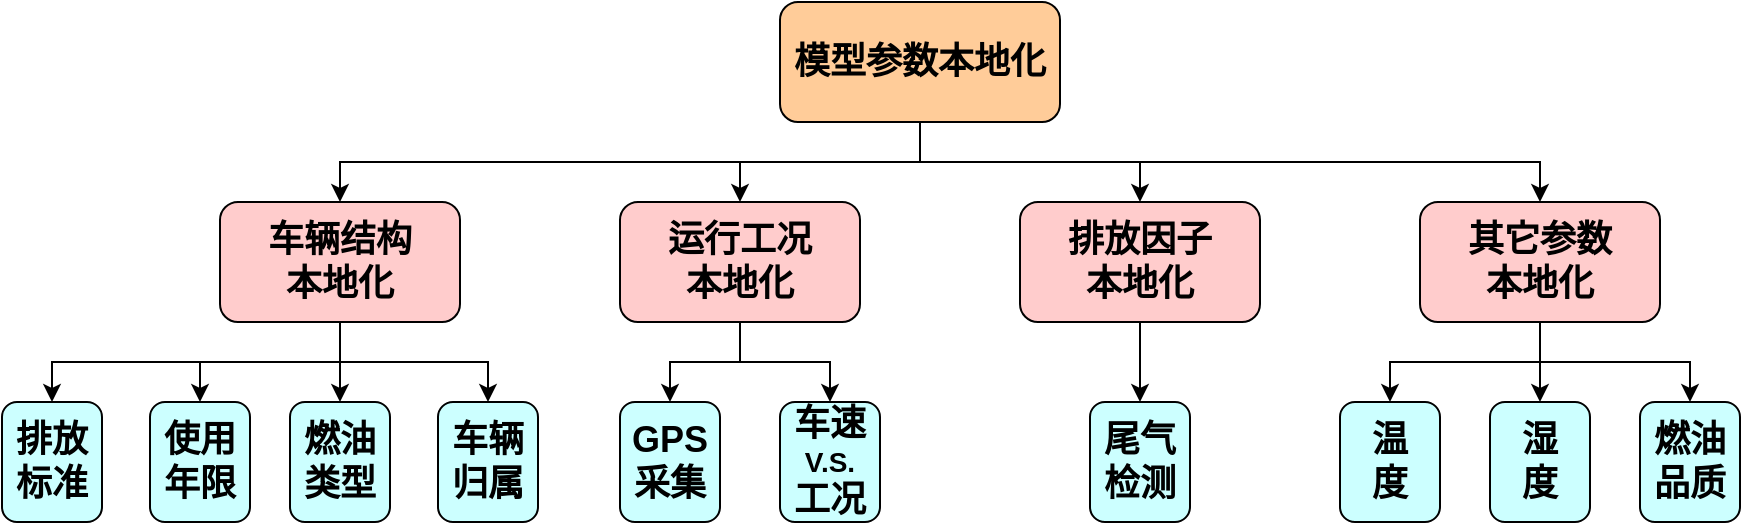 <mxfile version="13.10.4" type="github">
  <diagram id="bN34Vr2TGb9hUtaHAPsd" name="Page-1">
    <mxGraphModel dx="868" dy="425" grid="1" gridSize="10" guides="1" tooltips="1" connect="1" arrows="1" fold="1" page="1" pageScale="1" pageWidth="1169" pageHeight="827" math="0" shadow="0">
      <root>
        <mxCell id="0" />
        <mxCell id="1" parent="0" />
        <mxCell id="fRTm9crbE09WPWOibQkh-7" style="edgeStyle=orthogonalEdgeStyle;rounded=0;orthogonalLoop=1;jettySize=auto;html=1;exitX=0.5;exitY=1;exitDx=0;exitDy=0;entryX=0.5;entryY=0;entryDx=0;entryDy=0;" parent="1" source="fRTm9crbE09WPWOibQkh-1" target="fRTm9crbE09WPWOibQkh-3" edge="1">
          <mxGeometry relative="1" as="geometry" />
        </mxCell>
        <mxCell id="fRTm9crbE09WPWOibQkh-8" style="edgeStyle=orthogonalEdgeStyle;rounded=0;orthogonalLoop=1;jettySize=auto;html=1;exitX=0.5;exitY=1;exitDx=0;exitDy=0;entryX=0.5;entryY=0;entryDx=0;entryDy=0;" parent="1" source="fRTm9crbE09WPWOibQkh-1" target="fRTm9crbE09WPWOibQkh-6" edge="1">
          <mxGeometry relative="1" as="geometry" />
        </mxCell>
        <mxCell id="fRTm9crbE09WPWOibQkh-9" style="edgeStyle=orthogonalEdgeStyle;rounded=0;orthogonalLoop=1;jettySize=auto;html=1;exitX=0.5;exitY=1;exitDx=0;exitDy=0;entryX=0.5;entryY=0;entryDx=0;entryDy=0;" parent="1" source="fRTm9crbE09WPWOibQkh-1" target="fRTm9crbE09WPWOibQkh-5" edge="1">
          <mxGeometry relative="1" as="geometry" />
        </mxCell>
        <mxCell id="fRTm9crbE09WPWOibQkh-10" style="edgeStyle=orthogonalEdgeStyle;rounded=0;orthogonalLoop=1;jettySize=auto;html=1;exitX=0.5;exitY=1;exitDx=0;exitDy=0;entryX=0.5;entryY=0;entryDx=0;entryDy=0;" parent="1" source="fRTm9crbE09WPWOibQkh-1" target="fRTm9crbE09WPWOibQkh-4" edge="1">
          <mxGeometry relative="1" as="geometry" />
        </mxCell>
        <mxCell id="fRTm9crbE09WPWOibQkh-1" value="&lt;b&gt;&lt;font style=&quot;font-size: 18px&quot;&gt;模型参数本地化&lt;/font&gt;&lt;/b&gt;" style="rounded=1;whiteSpace=wrap;html=1;fillColor=#FFCC99;" parent="1" vertex="1">
          <mxGeometry x="580" y="140" width="140" height="60" as="geometry" />
        </mxCell>
        <mxCell id="nGEGx6ZX0sSAbd4GpOwH-3" style="edgeStyle=orthogonalEdgeStyle;rounded=0;orthogonalLoop=1;jettySize=auto;html=1;exitX=0.5;exitY=1;exitDx=0;exitDy=0;entryX=0.5;entryY=0;entryDx=0;entryDy=0;" edge="1" parent="1" source="fRTm9crbE09WPWOibQkh-3" target="nGEGx6ZX0sSAbd4GpOwH-1">
          <mxGeometry relative="1" as="geometry" />
        </mxCell>
        <mxCell id="nGEGx6ZX0sSAbd4GpOwH-4" style="edgeStyle=orthogonalEdgeStyle;rounded=0;orthogonalLoop=1;jettySize=auto;html=1;exitX=0.5;exitY=1;exitDx=0;exitDy=0;" edge="1" parent="1" source="fRTm9crbE09WPWOibQkh-3" target="4KriCtXmoracCEAz2A_5-2">
          <mxGeometry relative="1" as="geometry" />
        </mxCell>
        <mxCell id="nGEGx6ZX0sSAbd4GpOwH-5" style="edgeStyle=orthogonalEdgeStyle;rounded=0;orthogonalLoop=1;jettySize=auto;html=1;exitX=0.5;exitY=1;exitDx=0;exitDy=0;" edge="1" parent="1" source="fRTm9crbE09WPWOibQkh-3" target="4KriCtXmoracCEAz2A_5-3">
          <mxGeometry relative="1" as="geometry" />
        </mxCell>
        <mxCell id="nGEGx6ZX0sSAbd4GpOwH-9" style="edgeStyle=orthogonalEdgeStyle;rounded=0;orthogonalLoop=1;jettySize=auto;html=1;exitX=0.5;exitY=1;exitDx=0;exitDy=0;" edge="1" parent="1" source="fRTm9crbE09WPWOibQkh-3" target="4KriCtXmoracCEAz2A_5-1">
          <mxGeometry relative="1" as="geometry" />
        </mxCell>
        <mxCell id="fRTm9crbE09WPWOibQkh-3" value="&lt;font style=&quot;font-size: 18px&quot;&gt;&lt;b&gt;车辆结构&lt;br&gt;本地化&lt;/b&gt;&lt;/font&gt;" style="rounded=1;whiteSpace=wrap;html=1;fillColor=#FFCCCC;" parent="1" vertex="1">
          <mxGeometry x="300" y="240" width="120" height="60" as="geometry" />
        </mxCell>
        <mxCell id="4KriCtXmoracCEAz2A_5-13" style="edgeStyle=orthogonalEdgeStyle;rounded=0;orthogonalLoop=1;jettySize=auto;html=1;exitX=0.5;exitY=1;exitDx=0;exitDy=0;entryX=0.5;entryY=0;entryDx=0;entryDy=0;" parent="1" source="fRTm9crbE09WPWOibQkh-4" target="4KriCtXmoracCEAz2A_5-4" edge="1">
          <mxGeometry relative="1" as="geometry" />
        </mxCell>
        <mxCell id="4KriCtXmoracCEAz2A_5-14" style="edgeStyle=orthogonalEdgeStyle;rounded=0;orthogonalLoop=1;jettySize=auto;html=1;exitX=0.5;exitY=1;exitDx=0;exitDy=0;entryX=0.5;entryY=0;entryDx=0;entryDy=0;" parent="1" source="fRTm9crbE09WPWOibQkh-4" target="4KriCtXmoracCEAz2A_5-5" edge="1">
          <mxGeometry relative="1" as="geometry" />
        </mxCell>
        <mxCell id="fRTm9crbE09WPWOibQkh-4" value="&lt;font style=&quot;font-size: 18px&quot;&gt;&lt;b&gt;运行工况&lt;br&gt;本地化&lt;/b&gt;&lt;/font&gt;" style="rounded=1;whiteSpace=wrap;html=1;fillColor=#FFCCCC;" parent="1" vertex="1">
          <mxGeometry x="500" y="240" width="120" height="60" as="geometry" />
        </mxCell>
        <mxCell id="4KriCtXmoracCEAz2A_5-15" style="edgeStyle=orthogonalEdgeStyle;rounded=0;orthogonalLoop=1;jettySize=auto;html=1;exitX=0.5;exitY=1;exitDx=0;exitDy=0;entryX=0.5;entryY=0;entryDx=0;entryDy=0;" parent="1" source="fRTm9crbE09WPWOibQkh-5" target="4KriCtXmoracCEAz2A_5-6" edge="1">
          <mxGeometry relative="1" as="geometry" />
        </mxCell>
        <mxCell id="fRTm9crbE09WPWOibQkh-5" value="&lt;font style=&quot;font-size: 18px&quot;&gt;&lt;b&gt;排放因子&lt;br&gt;本地化&lt;/b&gt;&lt;/font&gt;" style="rounded=1;whiteSpace=wrap;html=1;fillColor=#FFCCCC;" parent="1" vertex="1">
          <mxGeometry x="700" y="240" width="120" height="60" as="geometry" />
        </mxCell>
        <mxCell id="4KriCtXmoracCEAz2A_5-20" style="edgeStyle=orthogonalEdgeStyle;rounded=0;orthogonalLoop=1;jettySize=auto;html=1;exitX=0.5;exitY=1;exitDx=0;exitDy=0;entryX=0.5;entryY=0;entryDx=0;entryDy=0;" parent="1" source="fRTm9crbE09WPWOibQkh-6" target="4KriCtXmoracCEAz2A_5-7" edge="1">
          <mxGeometry relative="1" as="geometry" />
        </mxCell>
        <mxCell id="4KriCtXmoracCEAz2A_5-21" style="edgeStyle=orthogonalEdgeStyle;rounded=0;orthogonalLoop=1;jettySize=auto;html=1;exitX=0.5;exitY=1;exitDx=0;exitDy=0;entryX=0.5;entryY=0;entryDx=0;entryDy=0;" parent="1" source="fRTm9crbE09WPWOibQkh-6" target="4KriCtXmoracCEAz2A_5-9" edge="1">
          <mxGeometry relative="1" as="geometry" />
        </mxCell>
        <mxCell id="4KriCtXmoracCEAz2A_5-22" style="edgeStyle=orthogonalEdgeStyle;rounded=0;orthogonalLoop=1;jettySize=auto;html=1;exitX=0.5;exitY=1;exitDx=0;exitDy=0;entryX=0.5;entryY=0;entryDx=0;entryDy=0;" parent="1" source="fRTm9crbE09WPWOibQkh-6" target="4KriCtXmoracCEAz2A_5-8" edge="1">
          <mxGeometry relative="1" as="geometry" />
        </mxCell>
        <mxCell id="fRTm9crbE09WPWOibQkh-6" value="&lt;font style=&quot;font-size: 18px&quot;&gt;&lt;b&gt;其它参数&lt;br&gt;本地化&lt;/b&gt;&lt;/font&gt;" style="rounded=1;whiteSpace=wrap;html=1;fillColor=#FFCCCC;" parent="1" vertex="1">
          <mxGeometry x="900" y="240" width="120" height="60" as="geometry" />
        </mxCell>
        <mxCell id="4KriCtXmoracCEAz2A_5-1" value="&lt;font style=&quot;font-size: 18px&quot;&gt;&lt;b&gt;排放标准&lt;/b&gt;&lt;/font&gt;" style="rounded=1;whiteSpace=wrap;html=1;fillColor=#CCFFFF;" parent="1" vertex="1">
          <mxGeometry x="191" y="340" width="50" height="60" as="geometry" />
        </mxCell>
        <mxCell id="4KriCtXmoracCEAz2A_5-2" value="&lt;font style=&quot;font-size: 18px&quot;&gt;&lt;b&gt;使用年限&lt;/b&gt;&lt;/font&gt;" style="rounded=1;whiteSpace=wrap;html=1;fillColor=#CCFFFF;" parent="1" vertex="1">
          <mxGeometry x="265" y="340" width="50" height="60" as="geometry" />
        </mxCell>
        <mxCell id="4KriCtXmoracCEAz2A_5-3" value="&lt;font style=&quot;font-size: 18px&quot;&gt;&lt;b&gt;燃油类型&lt;/b&gt;&lt;/font&gt;" style="rounded=1;whiteSpace=wrap;html=1;fillColor=#CCFFFF;" parent="1" vertex="1">
          <mxGeometry x="335" y="340" width="50" height="60" as="geometry" />
        </mxCell>
        <mxCell id="4KriCtXmoracCEAz2A_5-4" value="&lt;font style=&quot;font-size: 18px&quot;&gt;&lt;b&gt;GPS&lt;br&gt;采集&lt;/b&gt;&lt;/font&gt;" style="rounded=1;whiteSpace=wrap;html=1;fillColor=#CCFFFF;" parent="1" vertex="1">
          <mxGeometry x="500" y="340" width="50" height="60" as="geometry" />
        </mxCell>
        <mxCell id="4KriCtXmoracCEAz2A_5-5" value="&lt;b&gt;&lt;span style=&quot;font-size: 18px&quot;&gt;车速&lt;/span&gt;&lt;br&gt;&lt;font style=&quot;font-size: 14px&quot;&gt;V.S.&lt;/font&gt;&lt;br&gt;&lt;/b&gt;&lt;font style=&quot;font-size: 18px&quot;&gt;&lt;b&gt;工况&lt;/b&gt;&lt;/font&gt;" style="rounded=1;whiteSpace=wrap;html=1;fillColor=#CCFFFF;" parent="1" vertex="1">
          <mxGeometry x="580" y="340" width="50" height="60" as="geometry" />
        </mxCell>
        <mxCell id="4KriCtXmoracCEAz2A_5-6" value="&lt;span style=&quot;font-size: 18px&quot;&gt;&lt;b&gt;尾气检测&lt;/b&gt;&lt;/span&gt;" style="rounded=1;whiteSpace=wrap;html=1;fillColor=#CCFFFF;" parent="1" vertex="1">
          <mxGeometry x="735" y="340" width="50" height="60" as="geometry" />
        </mxCell>
        <mxCell id="4KriCtXmoracCEAz2A_5-7" value="&lt;span style=&quot;font-size: 18px&quot;&gt;&lt;b&gt;温&lt;/b&gt;&lt;/span&gt;&lt;span style=&quot;color: rgba(0 , 0 , 0 , 0) ; font-family: monospace ; font-size: 0px&quot;&gt;%3CmxGraphModel%3E%3Croot%3E%3CmxCell%20id%3D%220%22%2F%3E%3CmxCell%20id%3D%221%22%20parent%3D%220%22%2F%3E%3CmxCell%20id%3D%222%22%20value%3D%22%26lt%3Bspan%20style%3D%26quot%3Bfont-size%3A%2018px%26quot%3B%26gt%3B%26lt%3Bb%26gt%3B%E5%B0%BE%E6%B0%94%E6%A3%80%E6%B5%8B%26lt%3B%2Fb%26gt%3B%26lt%3B%2Fspan%26gt%3B%22%20style%3D%22rounded%3D1%3BwhiteSpace%3Dwrap%3Bhtml%3D1%3B%22%20vertex%3D%221%22%20parent%3D%221%22%3E%3CmxGeometry%20x%3D%22460%22%20y%3D%22450%22%20width%3D%2250%22%20height%3D%2260%22%20as%3D%22geometry%22%2F%3E%3C%2FmxCell%3E%3C%2Froot%3E%3C%2FmxGraphModel%3E&lt;/span&gt;&lt;span style=&quot;font-size: 18px&quot;&gt;&lt;b&gt;&lt;br&gt;度&lt;/b&gt;&lt;/span&gt;" style="rounded=1;whiteSpace=wrap;html=1;fillColor=#CCFFFF;" parent="1" vertex="1">
          <mxGeometry x="860" y="340" width="50" height="60" as="geometry" />
        </mxCell>
        <mxCell id="4KriCtXmoracCEAz2A_5-8" value="&lt;span style=&quot;font-size: 18px&quot;&gt;&lt;b&gt;湿&lt;/b&gt;&lt;/span&gt;&lt;span style=&quot;color: rgba(0 , 0 , 0 , 0) ; font-family: monospace ; font-size: 0px&quot;&gt;%3CmxGraphModel%3E%3Croot%3E%3CmxCell%20id%3D%220%22%2F%3E%3CmxCell%20id%3D%221%22%20parent%3D%220%22%2F%3E%3CmxCell%20id%3D%222%22%20value%3D%22%26lt%3Bspan%20style%3D%26quot%3Bfont-size%3A%2018px%26quot%3B%26gt%3B%26lt%3Bb%26gt%3B%E5%B0%BE%E6%B0%94%E6%A3%80%E6%B5%8B%26lt%3B%2Fb%26gt%3B%26lt%3B%2Fspan%26gt%3B%22%20style%3D%22rounded%3D1%3BwhiteSpace%3Dwrap%3Bhtml%3D1%3B%22%20vertex%3D%221%22%20parent%3D%221%22%3E%3CmxGeometry%20x%3D%22460%22%20y%3D%22450%22%20width%3D%2250%22%20height%3D%2260%22%20as%3D%22geometry%22%2F%3E%3C%2FmxCell%3E%3C%2Froot%3E%3C%2FmxGraphModel%3E&lt;/span&gt;&lt;span style=&quot;font-size: 18px&quot;&gt;&lt;b&gt;&lt;br&gt;度&lt;/b&gt;&lt;/span&gt;" style="rounded=1;whiteSpace=wrap;html=1;fillColor=#CCFFFF;" parent="1" vertex="1">
          <mxGeometry x="935" y="340" width="50" height="60" as="geometry" />
        </mxCell>
        <mxCell id="4KriCtXmoracCEAz2A_5-9" value="&lt;span style=&quot;font-size: 18px&quot;&gt;&lt;b&gt;燃油&lt;br&gt;&lt;/b&gt;&lt;/span&gt;&lt;b&gt;&lt;font style=&quot;font-size: 18px&quot;&gt;品质&lt;/font&gt;&lt;/b&gt;" style="rounded=1;whiteSpace=wrap;html=1;fillColor=#CCFFFF;" parent="1" vertex="1">
          <mxGeometry x="1010" y="340" width="50" height="60" as="geometry" />
        </mxCell>
        <mxCell id="nGEGx6ZX0sSAbd4GpOwH-1" value="&lt;span style=&quot;font-size: 18px&quot;&gt;&lt;b&gt;车辆归属&lt;/b&gt;&lt;/span&gt;" style="rounded=1;whiteSpace=wrap;html=1;fillColor=#CCFFFF;" vertex="1" parent="1">
          <mxGeometry x="409" y="340" width="50" height="60" as="geometry" />
        </mxCell>
      </root>
    </mxGraphModel>
  </diagram>
</mxfile>
